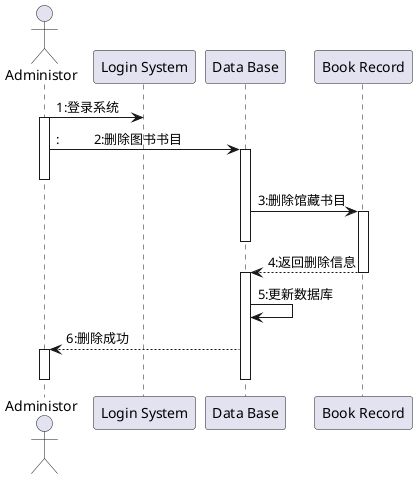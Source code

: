 @startuml

actor Administor
participant "Login System" as A
participant "Data Base" as B
participant "Book Record" as C

Administor->A:1:登录系统
activate Administor


Administor->B::          2:删除图书书目
activate B
deactivate Administor

B->C:3:删除馆藏书目
activate C
deactivate B
C-->B:4:返回删除信息
deactivate C
activate B
B->B:5:更新数据库

B-->Administor:6:删除成功
activate Administor
deactivate B
deactivate Administor
@enduml